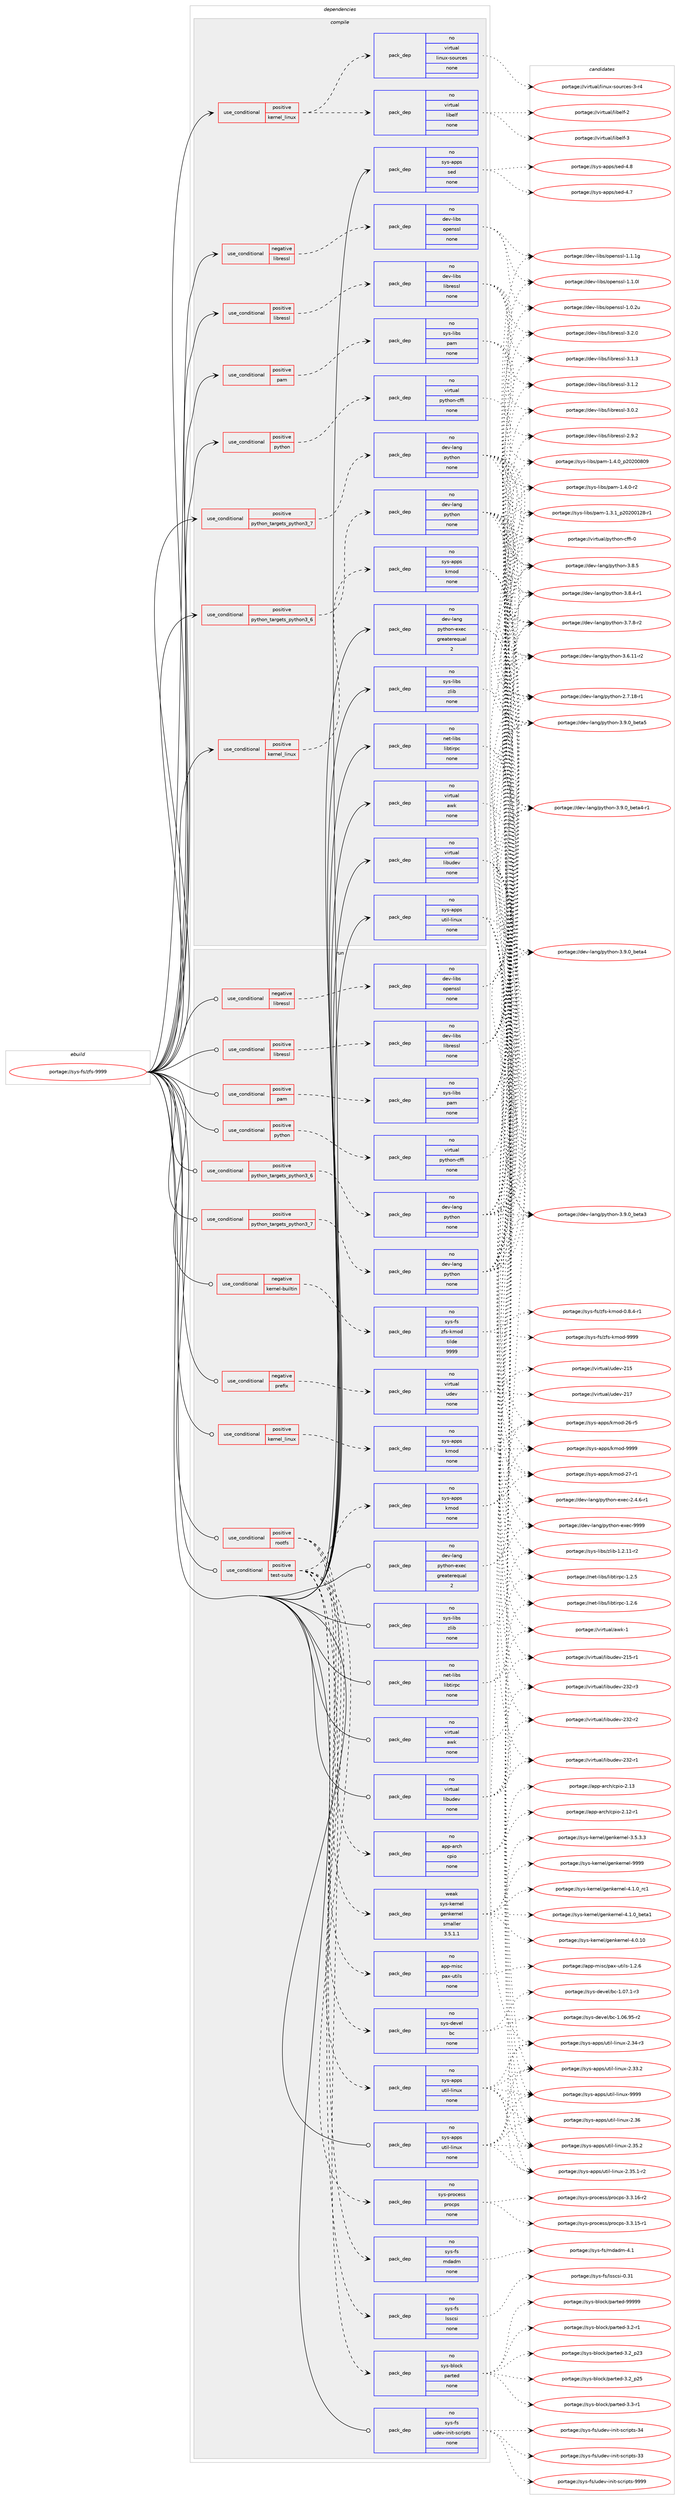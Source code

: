 digraph prolog {

# *************
# Graph options
# *************

newrank=true;
concentrate=true;
compound=true;
graph [rankdir=LR,fontname=Helvetica,fontsize=10,ranksep=1.5];#, ranksep=2.5, nodesep=0.2];
edge  [arrowhead=vee];
node  [fontname=Helvetica,fontsize=10];

# **********
# The ebuild
# **********

subgraph cluster_leftcol {
color=gray;
rank=same;
label=<<i>ebuild</i>>;
id [label="portage://sys-fs/zfs-9999", color=red, width=4, href="../sys-fs/zfs-9999.svg"];
}

# ****************
# The dependencies
# ****************

subgraph cluster_midcol {
color=gray;
label=<<i>dependencies</i>>;
subgraph cluster_compile {
fillcolor="#eeeeee";
style=filled;
label=<<i>compile</i>>;
subgraph cond217 {
dependency2045 [label=<<TABLE BORDER="0" CELLBORDER="1" CELLSPACING="0" CELLPADDING="4"><TR><TD ROWSPAN="3" CELLPADDING="10">use_conditional</TD></TR><TR><TD>negative</TD></TR><TR><TD>libressl</TD></TR></TABLE>>, shape=none, color=red];
subgraph pack1769 {
dependency2046 [label=<<TABLE BORDER="0" CELLBORDER="1" CELLSPACING="0" CELLPADDING="4" WIDTH="220"><TR><TD ROWSPAN="6" CELLPADDING="30">pack_dep</TD></TR><TR><TD WIDTH="110">no</TD></TR><TR><TD>dev-libs</TD></TR><TR><TD>openssl</TD></TR><TR><TD>none</TD></TR><TR><TD></TD></TR></TABLE>>, shape=none, color=blue];
}
dependency2045:e -> dependency2046:w [weight=20,style="dashed",arrowhead="vee"];
}
id:e -> dependency2045:w [weight=20,style="solid",arrowhead="vee"];
subgraph cond218 {
dependency2047 [label=<<TABLE BORDER="0" CELLBORDER="1" CELLSPACING="0" CELLPADDING="4"><TR><TD ROWSPAN="3" CELLPADDING="10">use_conditional</TD></TR><TR><TD>positive</TD></TR><TR><TD>kernel_linux</TD></TR></TABLE>>, shape=none, color=red];
subgraph pack1770 {
dependency2048 [label=<<TABLE BORDER="0" CELLBORDER="1" CELLSPACING="0" CELLPADDING="4" WIDTH="220"><TR><TD ROWSPAN="6" CELLPADDING="30">pack_dep</TD></TR><TR><TD WIDTH="110">no</TD></TR><TR><TD>sys-apps</TD></TR><TR><TD>kmod</TD></TR><TR><TD>none</TD></TR><TR><TD></TD></TR></TABLE>>, shape=none, color=blue];
}
dependency2047:e -> dependency2048:w [weight=20,style="dashed",arrowhead="vee"];
}
id:e -> dependency2047:w [weight=20,style="solid",arrowhead="vee"];
subgraph cond219 {
dependency2049 [label=<<TABLE BORDER="0" CELLBORDER="1" CELLSPACING="0" CELLPADDING="4"><TR><TD ROWSPAN="3" CELLPADDING="10">use_conditional</TD></TR><TR><TD>positive</TD></TR><TR><TD>kernel_linux</TD></TR></TABLE>>, shape=none, color=red];
subgraph pack1771 {
dependency2050 [label=<<TABLE BORDER="0" CELLBORDER="1" CELLSPACING="0" CELLPADDING="4" WIDTH="220"><TR><TD ROWSPAN="6" CELLPADDING="30">pack_dep</TD></TR><TR><TD WIDTH="110">no</TD></TR><TR><TD>virtual</TD></TR><TR><TD>linux-sources</TD></TR><TR><TD>none</TD></TR><TR><TD></TD></TR></TABLE>>, shape=none, color=blue];
}
dependency2049:e -> dependency2050:w [weight=20,style="dashed",arrowhead="vee"];
subgraph pack1772 {
dependency2051 [label=<<TABLE BORDER="0" CELLBORDER="1" CELLSPACING="0" CELLPADDING="4" WIDTH="220"><TR><TD ROWSPAN="6" CELLPADDING="30">pack_dep</TD></TR><TR><TD WIDTH="110">no</TD></TR><TR><TD>virtual</TD></TR><TR><TD>libelf</TD></TR><TR><TD>none</TD></TR><TR><TD></TD></TR></TABLE>>, shape=none, color=blue];
}
dependency2049:e -> dependency2051:w [weight=20,style="dashed",arrowhead="vee"];
}
id:e -> dependency2049:w [weight=20,style="solid",arrowhead="vee"];
subgraph cond220 {
dependency2052 [label=<<TABLE BORDER="0" CELLBORDER="1" CELLSPACING="0" CELLPADDING="4"><TR><TD ROWSPAN="3" CELLPADDING="10">use_conditional</TD></TR><TR><TD>positive</TD></TR><TR><TD>libressl</TD></TR></TABLE>>, shape=none, color=red];
subgraph pack1773 {
dependency2053 [label=<<TABLE BORDER="0" CELLBORDER="1" CELLSPACING="0" CELLPADDING="4" WIDTH="220"><TR><TD ROWSPAN="6" CELLPADDING="30">pack_dep</TD></TR><TR><TD WIDTH="110">no</TD></TR><TR><TD>dev-libs</TD></TR><TR><TD>libressl</TD></TR><TR><TD>none</TD></TR><TR><TD></TD></TR></TABLE>>, shape=none, color=blue];
}
dependency2052:e -> dependency2053:w [weight=20,style="dashed",arrowhead="vee"];
}
id:e -> dependency2052:w [weight=20,style="solid",arrowhead="vee"];
subgraph cond221 {
dependency2054 [label=<<TABLE BORDER="0" CELLBORDER="1" CELLSPACING="0" CELLPADDING="4"><TR><TD ROWSPAN="3" CELLPADDING="10">use_conditional</TD></TR><TR><TD>positive</TD></TR><TR><TD>pam</TD></TR></TABLE>>, shape=none, color=red];
subgraph pack1774 {
dependency2055 [label=<<TABLE BORDER="0" CELLBORDER="1" CELLSPACING="0" CELLPADDING="4" WIDTH="220"><TR><TD ROWSPAN="6" CELLPADDING="30">pack_dep</TD></TR><TR><TD WIDTH="110">no</TD></TR><TR><TD>sys-libs</TD></TR><TR><TD>pam</TD></TR><TR><TD>none</TD></TR><TR><TD></TD></TR></TABLE>>, shape=none, color=blue];
}
dependency2054:e -> dependency2055:w [weight=20,style="dashed",arrowhead="vee"];
}
id:e -> dependency2054:w [weight=20,style="solid",arrowhead="vee"];
subgraph cond222 {
dependency2056 [label=<<TABLE BORDER="0" CELLBORDER="1" CELLSPACING="0" CELLPADDING="4"><TR><TD ROWSPAN="3" CELLPADDING="10">use_conditional</TD></TR><TR><TD>positive</TD></TR><TR><TD>python</TD></TR></TABLE>>, shape=none, color=red];
subgraph pack1775 {
dependency2057 [label=<<TABLE BORDER="0" CELLBORDER="1" CELLSPACING="0" CELLPADDING="4" WIDTH="220"><TR><TD ROWSPAN="6" CELLPADDING="30">pack_dep</TD></TR><TR><TD WIDTH="110">no</TD></TR><TR><TD>virtual</TD></TR><TR><TD>python-cffi</TD></TR><TR><TD>none</TD></TR><TR><TD></TD></TR></TABLE>>, shape=none, color=blue];
}
dependency2056:e -> dependency2057:w [weight=20,style="dashed",arrowhead="vee"];
}
id:e -> dependency2056:w [weight=20,style="solid",arrowhead="vee"];
subgraph cond223 {
dependency2058 [label=<<TABLE BORDER="0" CELLBORDER="1" CELLSPACING="0" CELLPADDING="4"><TR><TD ROWSPAN="3" CELLPADDING="10">use_conditional</TD></TR><TR><TD>positive</TD></TR><TR><TD>python_targets_python3_6</TD></TR></TABLE>>, shape=none, color=red];
subgraph pack1776 {
dependency2059 [label=<<TABLE BORDER="0" CELLBORDER="1" CELLSPACING="0" CELLPADDING="4" WIDTH="220"><TR><TD ROWSPAN="6" CELLPADDING="30">pack_dep</TD></TR><TR><TD WIDTH="110">no</TD></TR><TR><TD>dev-lang</TD></TR><TR><TD>python</TD></TR><TR><TD>none</TD></TR><TR><TD></TD></TR></TABLE>>, shape=none, color=blue];
}
dependency2058:e -> dependency2059:w [weight=20,style="dashed",arrowhead="vee"];
}
id:e -> dependency2058:w [weight=20,style="solid",arrowhead="vee"];
subgraph cond224 {
dependency2060 [label=<<TABLE BORDER="0" CELLBORDER="1" CELLSPACING="0" CELLPADDING="4"><TR><TD ROWSPAN="3" CELLPADDING="10">use_conditional</TD></TR><TR><TD>positive</TD></TR><TR><TD>python_targets_python3_7</TD></TR></TABLE>>, shape=none, color=red];
subgraph pack1777 {
dependency2061 [label=<<TABLE BORDER="0" CELLBORDER="1" CELLSPACING="0" CELLPADDING="4" WIDTH="220"><TR><TD ROWSPAN="6" CELLPADDING="30">pack_dep</TD></TR><TR><TD WIDTH="110">no</TD></TR><TR><TD>dev-lang</TD></TR><TR><TD>python</TD></TR><TR><TD>none</TD></TR><TR><TD></TD></TR></TABLE>>, shape=none, color=blue];
}
dependency2060:e -> dependency2061:w [weight=20,style="dashed",arrowhead="vee"];
}
id:e -> dependency2060:w [weight=20,style="solid",arrowhead="vee"];
subgraph pack1778 {
dependency2062 [label=<<TABLE BORDER="0" CELLBORDER="1" CELLSPACING="0" CELLPADDING="4" WIDTH="220"><TR><TD ROWSPAN="6" CELLPADDING="30">pack_dep</TD></TR><TR><TD WIDTH="110">no</TD></TR><TR><TD>dev-lang</TD></TR><TR><TD>python-exec</TD></TR><TR><TD>greaterequal</TD></TR><TR><TD>2</TD></TR></TABLE>>, shape=none, color=blue];
}
id:e -> dependency2062:w [weight=20,style="solid",arrowhead="vee"];
subgraph pack1779 {
dependency2063 [label=<<TABLE BORDER="0" CELLBORDER="1" CELLSPACING="0" CELLPADDING="4" WIDTH="220"><TR><TD ROWSPAN="6" CELLPADDING="30">pack_dep</TD></TR><TR><TD WIDTH="110">no</TD></TR><TR><TD>net-libs</TD></TR><TR><TD>libtirpc</TD></TR><TR><TD>none</TD></TR><TR><TD></TD></TR></TABLE>>, shape=none, color=blue];
}
id:e -> dependency2063:w [weight=20,style="solid",arrowhead="vee"];
subgraph pack1780 {
dependency2064 [label=<<TABLE BORDER="0" CELLBORDER="1" CELLSPACING="0" CELLPADDING="4" WIDTH="220"><TR><TD ROWSPAN="6" CELLPADDING="30">pack_dep</TD></TR><TR><TD WIDTH="110">no</TD></TR><TR><TD>sys-apps</TD></TR><TR><TD>sed</TD></TR><TR><TD>none</TD></TR><TR><TD></TD></TR></TABLE>>, shape=none, color=blue];
}
id:e -> dependency2064:w [weight=20,style="solid",arrowhead="vee"];
subgraph pack1781 {
dependency2065 [label=<<TABLE BORDER="0" CELLBORDER="1" CELLSPACING="0" CELLPADDING="4" WIDTH="220"><TR><TD ROWSPAN="6" CELLPADDING="30">pack_dep</TD></TR><TR><TD WIDTH="110">no</TD></TR><TR><TD>sys-apps</TD></TR><TR><TD>util-linux</TD></TR><TR><TD>none</TD></TR><TR><TD></TD></TR></TABLE>>, shape=none, color=blue];
}
id:e -> dependency2065:w [weight=20,style="solid",arrowhead="vee"];
subgraph pack1782 {
dependency2066 [label=<<TABLE BORDER="0" CELLBORDER="1" CELLSPACING="0" CELLPADDING="4" WIDTH="220"><TR><TD ROWSPAN="6" CELLPADDING="30">pack_dep</TD></TR><TR><TD WIDTH="110">no</TD></TR><TR><TD>sys-libs</TD></TR><TR><TD>zlib</TD></TR><TR><TD>none</TD></TR><TR><TD></TD></TR></TABLE>>, shape=none, color=blue];
}
id:e -> dependency2066:w [weight=20,style="solid",arrowhead="vee"];
subgraph pack1783 {
dependency2067 [label=<<TABLE BORDER="0" CELLBORDER="1" CELLSPACING="0" CELLPADDING="4" WIDTH="220"><TR><TD ROWSPAN="6" CELLPADDING="30">pack_dep</TD></TR><TR><TD WIDTH="110">no</TD></TR><TR><TD>virtual</TD></TR><TR><TD>awk</TD></TR><TR><TD>none</TD></TR><TR><TD></TD></TR></TABLE>>, shape=none, color=blue];
}
id:e -> dependency2067:w [weight=20,style="solid",arrowhead="vee"];
subgraph pack1784 {
dependency2068 [label=<<TABLE BORDER="0" CELLBORDER="1" CELLSPACING="0" CELLPADDING="4" WIDTH="220"><TR><TD ROWSPAN="6" CELLPADDING="30">pack_dep</TD></TR><TR><TD WIDTH="110">no</TD></TR><TR><TD>virtual</TD></TR><TR><TD>libudev</TD></TR><TR><TD>none</TD></TR><TR><TD></TD></TR></TABLE>>, shape=none, color=blue];
}
id:e -> dependency2068:w [weight=20,style="solid",arrowhead="vee"];
}
subgraph cluster_compileandrun {
fillcolor="#eeeeee";
style=filled;
label=<<i>compile and run</i>>;
}
subgraph cluster_run {
fillcolor="#eeeeee";
style=filled;
label=<<i>run</i>>;
subgraph cond225 {
dependency2069 [label=<<TABLE BORDER="0" CELLBORDER="1" CELLSPACING="0" CELLPADDING="4"><TR><TD ROWSPAN="3" CELLPADDING="10">use_conditional</TD></TR><TR><TD>negative</TD></TR><TR><TD>kernel-builtin</TD></TR></TABLE>>, shape=none, color=red];
subgraph pack1785 {
dependency2070 [label=<<TABLE BORDER="0" CELLBORDER="1" CELLSPACING="0" CELLPADDING="4" WIDTH="220"><TR><TD ROWSPAN="6" CELLPADDING="30">pack_dep</TD></TR><TR><TD WIDTH="110">no</TD></TR><TR><TD>sys-fs</TD></TR><TR><TD>zfs-kmod</TD></TR><TR><TD>tilde</TD></TR><TR><TD>9999</TD></TR></TABLE>>, shape=none, color=blue];
}
dependency2069:e -> dependency2070:w [weight=20,style="dashed",arrowhead="vee"];
}
id:e -> dependency2069:w [weight=20,style="solid",arrowhead="odot"];
subgraph cond226 {
dependency2071 [label=<<TABLE BORDER="0" CELLBORDER="1" CELLSPACING="0" CELLPADDING="4"><TR><TD ROWSPAN="3" CELLPADDING="10">use_conditional</TD></TR><TR><TD>negative</TD></TR><TR><TD>libressl</TD></TR></TABLE>>, shape=none, color=red];
subgraph pack1786 {
dependency2072 [label=<<TABLE BORDER="0" CELLBORDER="1" CELLSPACING="0" CELLPADDING="4" WIDTH="220"><TR><TD ROWSPAN="6" CELLPADDING="30">pack_dep</TD></TR><TR><TD WIDTH="110">no</TD></TR><TR><TD>dev-libs</TD></TR><TR><TD>openssl</TD></TR><TR><TD>none</TD></TR><TR><TD></TD></TR></TABLE>>, shape=none, color=blue];
}
dependency2071:e -> dependency2072:w [weight=20,style="dashed",arrowhead="vee"];
}
id:e -> dependency2071:w [weight=20,style="solid",arrowhead="odot"];
subgraph cond227 {
dependency2073 [label=<<TABLE BORDER="0" CELLBORDER="1" CELLSPACING="0" CELLPADDING="4"><TR><TD ROWSPAN="3" CELLPADDING="10">use_conditional</TD></TR><TR><TD>negative</TD></TR><TR><TD>prefix</TD></TR></TABLE>>, shape=none, color=red];
subgraph pack1787 {
dependency2074 [label=<<TABLE BORDER="0" CELLBORDER="1" CELLSPACING="0" CELLPADDING="4" WIDTH="220"><TR><TD ROWSPAN="6" CELLPADDING="30">pack_dep</TD></TR><TR><TD WIDTH="110">no</TD></TR><TR><TD>virtual</TD></TR><TR><TD>udev</TD></TR><TR><TD>none</TD></TR><TR><TD></TD></TR></TABLE>>, shape=none, color=blue];
}
dependency2073:e -> dependency2074:w [weight=20,style="dashed",arrowhead="vee"];
}
id:e -> dependency2073:w [weight=20,style="solid",arrowhead="odot"];
subgraph cond228 {
dependency2075 [label=<<TABLE BORDER="0" CELLBORDER="1" CELLSPACING="0" CELLPADDING="4"><TR><TD ROWSPAN="3" CELLPADDING="10">use_conditional</TD></TR><TR><TD>positive</TD></TR><TR><TD>kernel_linux</TD></TR></TABLE>>, shape=none, color=red];
subgraph pack1788 {
dependency2076 [label=<<TABLE BORDER="0" CELLBORDER="1" CELLSPACING="0" CELLPADDING="4" WIDTH="220"><TR><TD ROWSPAN="6" CELLPADDING="30">pack_dep</TD></TR><TR><TD WIDTH="110">no</TD></TR><TR><TD>sys-apps</TD></TR><TR><TD>kmod</TD></TR><TR><TD>none</TD></TR><TR><TD></TD></TR></TABLE>>, shape=none, color=blue];
}
dependency2075:e -> dependency2076:w [weight=20,style="dashed",arrowhead="vee"];
}
id:e -> dependency2075:w [weight=20,style="solid",arrowhead="odot"];
subgraph cond229 {
dependency2077 [label=<<TABLE BORDER="0" CELLBORDER="1" CELLSPACING="0" CELLPADDING="4"><TR><TD ROWSPAN="3" CELLPADDING="10">use_conditional</TD></TR><TR><TD>positive</TD></TR><TR><TD>libressl</TD></TR></TABLE>>, shape=none, color=red];
subgraph pack1789 {
dependency2078 [label=<<TABLE BORDER="0" CELLBORDER="1" CELLSPACING="0" CELLPADDING="4" WIDTH="220"><TR><TD ROWSPAN="6" CELLPADDING="30">pack_dep</TD></TR><TR><TD WIDTH="110">no</TD></TR><TR><TD>dev-libs</TD></TR><TR><TD>libressl</TD></TR><TR><TD>none</TD></TR><TR><TD></TD></TR></TABLE>>, shape=none, color=blue];
}
dependency2077:e -> dependency2078:w [weight=20,style="dashed",arrowhead="vee"];
}
id:e -> dependency2077:w [weight=20,style="solid",arrowhead="odot"];
subgraph cond230 {
dependency2079 [label=<<TABLE BORDER="0" CELLBORDER="1" CELLSPACING="0" CELLPADDING="4"><TR><TD ROWSPAN="3" CELLPADDING="10">use_conditional</TD></TR><TR><TD>positive</TD></TR><TR><TD>pam</TD></TR></TABLE>>, shape=none, color=red];
subgraph pack1790 {
dependency2080 [label=<<TABLE BORDER="0" CELLBORDER="1" CELLSPACING="0" CELLPADDING="4" WIDTH="220"><TR><TD ROWSPAN="6" CELLPADDING="30">pack_dep</TD></TR><TR><TD WIDTH="110">no</TD></TR><TR><TD>sys-libs</TD></TR><TR><TD>pam</TD></TR><TR><TD>none</TD></TR><TR><TD></TD></TR></TABLE>>, shape=none, color=blue];
}
dependency2079:e -> dependency2080:w [weight=20,style="dashed",arrowhead="vee"];
}
id:e -> dependency2079:w [weight=20,style="solid",arrowhead="odot"];
subgraph cond231 {
dependency2081 [label=<<TABLE BORDER="0" CELLBORDER="1" CELLSPACING="0" CELLPADDING="4"><TR><TD ROWSPAN="3" CELLPADDING="10">use_conditional</TD></TR><TR><TD>positive</TD></TR><TR><TD>python</TD></TR></TABLE>>, shape=none, color=red];
subgraph pack1791 {
dependency2082 [label=<<TABLE BORDER="0" CELLBORDER="1" CELLSPACING="0" CELLPADDING="4" WIDTH="220"><TR><TD ROWSPAN="6" CELLPADDING="30">pack_dep</TD></TR><TR><TD WIDTH="110">no</TD></TR><TR><TD>virtual</TD></TR><TR><TD>python-cffi</TD></TR><TR><TD>none</TD></TR><TR><TD></TD></TR></TABLE>>, shape=none, color=blue];
}
dependency2081:e -> dependency2082:w [weight=20,style="dashed",arrowhead="vee"];
}
id:e -> dependency2081:w [weight=20,style="solid",arrowhead="odot"];
subgraph cond232 {
dependency2083 [label=<<TABLE BORDER="0" CELLBORDER="1" CELLSPACING="0" CELLPADDING="4"><TR><TD ROWSPAN="3" CELLPADDING="10">use_conditional</TD></TR><TR><TD>positive</TD></TR><TR><TD>python_targets_python3_6</TD></TR></TABLE>>, shape=none, color=red];
subgraph pack1792 {
dependency2084 [label=<<TABLE BORDER="0" CELLBORDER="1" CELLSPACING="0" CELLPADDING="4" WIDTH="220"><TR><TD ROWSPAN="6" CELLPADDING="30">pack_dep</TD></TR><TR><TD WIDTH="110">no</TD></TR><TR><TD>dev-lang</TD></TR><TR><TD>python</TD></TR><TR><TD>none</TD></TR><TR><TD></TD></TR></TABLE>>, shape=none, color=blue];
}
dependency2083:e -> dependency2084:w [weight=20,style="dashed",arrowhead="vee"];
}
id:e -> dependency2083:w [weight=20,style="solid",arrowhead="odot"];
subgraph cond233 {
dependency2085 [label=<<TABLE BORDER="0" CELLBORDER="1" CELLSPACING="0" CELLPADDING="4"><TR><TD ROWSPAN="3" CELLPADDING="10">use_conditional</TD></TR><TR><TD>positive</TD></TR><TR><TD>python_targets_python3_7</TD></TR></TABLE>>, shape=none, color=red];
subgraph pack1793 {
dependency2086 [label=<<TABLE BORDER="0" CELLBORDER="1" CELLSPACING="0" CELLPADDING="4" WIDTH="220"><TR><TD ROWSPAN="6" CELLPADDING="30">pack_dep</TD></TR><TR><TD WIDTH="110">no</TD></TR><TR><TD>dev-lang</TD></TR><TR><TD>python</TD></TR><TR><TD>none</TD></TR><TR><TD></TD></TR></TABLE>>, shape=none, color=blue];
}
dependency2085:e -> dependency2086:w [weight=20,style="dashed",arrowhead="vee"];
}
id:e -> dependency2085:w [weight=20,style="solid",arrowhead="odot"];
subgraph cond234 {
dependency2087 [label=<<TABLE BORDER="0" CELLBORDER="1" CELLSPACING="0" CELLPADDING="4"><TR><TD ROWSPAN="3" CELLPADDING="10">use_conditional</TD></TR><TR><TD>positive</TD></TR><TR><TD>rootfs</TD></TR></TABLE>>, shape=none, color=red];
subgraph pack1794 {
dependency2088 [label=<<TABLE BORDER="0" CELLBORDER="1" CELLSPACING="0" CELLPADDING="4" WIDTH="220"><TR><TD ROWSPAN="6" CELLPADDING="30">pack_dep</TD></TR><TR><TD WIDTH="110">no</TD></TR><TR><TD>app-arch</TD></TR><TR><TD>cpio</TD></TR><TR><TD>none</TD></TR><TR><TD></TD></TR></TABLE>>, shape=none, color=blue];
}
dependency2087:e -> dependency2088:w [weight=20,style="dashed",arrowhead="vee"];
subgraph pack1795 {
dependency2089 [label=<<TABLE BORDER="0" CELLBORDER="1" CELLSPACING="0" CELLPADDING="4" WIDTH="220"><TR><TD ROWSPAN="6" CELLPADDING="30">pack_dep</TD></TR><TR><TD WIDTH="110">no</TD></TR><TR><TD>app-misc</TD></TR><TR><TD>pax-utils</TD></TR><TR><TD>none</TD></TR><TR><TD></TD></TR></TABLE>>, shape=none, color=blue];
}
dependency2087:e -> dependency2089:w [weight=20,style="dashed",arrowhead="vee"];
subgraph pack1796 {
dependency2090 [label=<<TABLE BORDER="0" CELLBORDER="1" CELLSPACING="0" CELLPADDING="4" WIDTH="220"><TR><TD ROWSPAN="6" CELLPADDING="30">pack_dep</TD></TR><TR><TD WIDTH="110">weak</TD></TR><TR><TD>sys-kernel</TD></TR><TR><TD>genkernel</TD></TR><TR><TD>smaller</TD></TR><TR><TD>3.5.1.1</TD></TR></TABLE>>, shape=none, color=blue];
}
dependency2087:e -> dependency2090:w [weight=20,style="dashed",arrowhead="vee"];
}
id:e -> dependency2087:w [weight=20,style="solid",arrowhead="odot"];
subgraph cond235 {
dependency2091 [label=<<TABLE BORDER="0" CELLBORDER="1" CELLSPACING="0" CELLPADDING="4"><TR><TD ROWSPAN="3" CELLPADDING="10">use_conditional</TD></TR><TR><TD>positive</TD></TR><TR><TD>test-suite</TD></TR></TABLE>>, shape=none, color=red];
subgraph pack1797 {
dependency2092 [label=<<TABLE BORDER="0" CELLBORDER="1" CELLSPACING="0" CELLPADDING="4" WIDTH="220"><TR><TD ROWSPAN="6" CELLPADDING="30">pack_dep</TD></TR><TR><TD WIDTH="110">no</TD></TR><TR><TD>sys-apps</TD></TR><TR><TD>kmod</TD></TR><TR><TD>none</TD></TR><TR><TD></TD></TR></TABLE>>, shape=none, color=blue];
}
dependency2091:e -> dependency2092:w [weight=20,style="dashed",arrowhead="vee"];
subgraph pack1798 {
dependency2093 [label=<<TABLE BORDER="0" CELLBORDER="1" CELLSPACING="0" CELLPADDING="4" WIDTH="220"><TR><TD ROWSPAN="6" CELLPADDING="30">pack_dep</TD></TR><TR><TD WIDTH="110">no</TD></TR><TR><TD>sys-apps</TD></TR><TR><TD>util-linux</TD></TR><TR><TD>none</TD></TR><TR><TD></TD></TR></TABLE>>, shape=none, color=blue];
}
dependency2091:e -> dependency2093:w [weight=20,style="dashed",arrowhead="vee"];
subgraph pack1799 {
dependency2094 [label=<<TABLE BORDER="0" CELLBORDER="1" CELLSPACING="0" CELLPADDING="4" WIDTH="220"><TR><TD ROWSPAN="6" CELLPADDING="30">pack_dep</TD></TR><TR><TD WIDTH="110">no</TD></TR><TR><TD>sys-devel</TD></TR><TR><TD>bc</TD></TR><TR><TD>none</TD></TR><TR><TD></TD></TR></TABLE>>, shape=none, color=blue];
}
dependency2091:e -> dependency2094:w [weight=20,style="dashed",arrowhead="vee"];
subgraph pack1800 {
dependency2095 [label=<<TABLE BORDER="0" CELLBORDER="1" CELLSPACING="0" CELLPADDING="4" WIDTH="220"><TR><TD ROWSPAN="6" CELLPADDING="30">pack_dep</TD></TR><TR><TD WIDTH="110">no</TD></TR><TR><TD>sys-block</TD></TR><TR><TD>parted</TD></TR><TR><TD>none</TD></TR><TR><TD></TD></TR></TABLE>>, shape=none, color=blue];
}
dependency2091:e -> dependency2095:w [weight=20,style="dashed",arrowhead="vee"];
subgraph pack1801 {
dependency2096 [label=<<TABLE BORDER="0" CELLBORDER="1" CELLSPACING="0" CELLPADDING="4" WIDTH="220"><TR><TD ROWSPAN="6" CELLPADDING="30">pack_dep</TD></TR><TR><TD WIDTH="110">no</TD></TR><TR><TD>sys-fs</TD></TR><TR><TD>lsscsi</TD></TR><TR><TD>none</TD></TR><TR><TD></TD></TR></TABLE>>, shape=none, color=blue];
}
dependency2091:e -> dependency2096:w [weight=20,style="dashed",arrowhead="vee"];
subgraph pack1802 {
dependency2097 [label=<<TABLE BORDER="0" CELLBORDER="1" CELLSPACING="0" CELLPADDING="4" WIDTH="220"><TR><TD ROWSPAN="6" CELLPADDING="30">pack_dep</TD></TR><TR><TD WIDTH="110">no</TD></TR><TR><TD>sys-fs</TD></TR><TR><TD>mdadm</TD></TR><TR><TD>none</TD></TR><TR><TD></TD></TR></TABLE>>, shape=none, color=blue];
}
dependency2091:e -> dependency2097:w [weight=20,style="dashed",arrowhead="vee"];
subgraph pack1803 {
dependency2098 [label=<<TABLE BORDER="0" CELLBORDER="1" CELLSPACING="0" CELLPADDING="4" WIDTH="220"><TR><TD ROWSPAN="6" CELLPADDING="30">pack_dep</TD></TR><TR><TD WIDTH="110">no</TD></TR><TR><TD>sys-process</TD></TR><TR><TD>procps</TD></TR><TR><TD>none</TD></TR><TR><TD></TD></TR></TABLE>>, shape=none, color=blue];
}
dependency2091:e -> dependency2098:w [weight=20,style="dashed",arrowhead="vee"];
}
id:e -> dependency2091:w [weight=20,style="solid",arrowhead="odot"];
subgraph pack1804 {
dependency2099 [label=<<TABLE BORDER="0" CELLBORDER="1" CELLSPACING="0" CELLPADDING="4" WIDTH="220"><TR><TD ROWSPAN="6" CELLPADDING="30">pack_dep</TD></TR><TR><TD WIDTH="110">no</TD></TR><TR><TD>dev-lang</TD></TR><TR><TD>python-exec</TD></TR><TR><TD>greaterequal</TD></TR><TR><TD>2</TD></TR></TABLE>>, shape=none, color=blue];
}
id:e -> dependency2099:w [weight=20,style="solid",arrowhead="odot"];
subgraph pack1805 {
dependency2100 [label=<<TABLE BORDER="0" CELLBORDER="1" CELLSPACING="0" CELLPADDING="4" WIDTH="220"><TR><TD ROWSPAN="6" CELLPADDING="30">pack_dep</TD></TR><TR><TD WIDTH="110">no</TD></TR><TR><TD>net-libs</TD></TR><TR><TD>libtirpc</TD></TR><TR><TD>none</TD></TR><TR><TD></TD></TR></TABLE>>, shape=none, color=blue];
}
id:e -> dependency2100:w [weight=20,style="solid",arrowhead="odot"];
subgraph pack1806 {
dependency2101 [label=<<TABLE BORDER="0" CELLBORDER="1" CELLSPACING="0" CELLPADDING="4" WIDTH="220"><TR><TD ROWSPAN="6" CELLPADDING="30">pack_dep</TD></TR><TR><TD WIDTH="110">no</TD></TR><TR><TD>sys-apps</TD></TR><TR><TD>util-linux</TD></TR><TR><TD>none</TD></TR><TR><TD></TD></TR></TABLE>>, shape=none, color=blue];
}
id:e -> dependency2101:w [weight=20,style="solid",arrowhead="odot"];
subgraph pack1807 {
dependency2102 [label=<<TABLE BORDER="0" CELLBORDER="1" CELLSPACING="0" CELLPADDING="4" WIDTH="220"><TR><TD ROWSPAN="6" CELLPADDING="30">pack_dep</TD></TR><TR><TD WIDTH="110">no</TD></TR><TR><TD>sys-fs</TD></TR><TR><TD>udev-init-scripts</TD></TR><TR><TD>none</TD></TR><TR><TD></TD></TR></TABLE>>, shape=none, color=blue];
}
id:e -> dependency2102:w [weight=20,style="solid",arrowhead="odot"];
subgraph pack1808 {
dependency2103 [label=<<TABLE BORDER="0" CELLBORDER="1" CELLSPACING="0" CELLPADDING="4" WIDTH="220"><TR><TD ROWSPAN="6" CELLPADDING="30">pack_dep</TD></TR><TR><TD WIDTH="110">no</TD></TR><TR><TD>sys-libs</TD></TR><TR><TD>zlib</TD></TR><TR><TD>none</TD></TR><TR><TD></TD></TR></TABLE>>, shape=none, color=blue];
}
id:e -> dependency2103:w [weight=20,style="solid",arrowhead="odot"];
subgraph pack1809 {
dependency2104 [label=<<TABLE BORDER="0" CELLBORDER="1" CELLSPACING="0" CELLPADDING="4" WIDTH="220"><TR><TD ROWSPAN="6" CELLPADDING="30">pack_dep</TD></TR><TR><TD WIDTH="110">no</TD></TR><TR><TD>virtual</TD></TR><TR><TD>awk</TD></TR><TR><TD>none</TD></TR><TR><TD></TD></TR></TABLE>>, shape=none, color=blue];
}
id:e -> dependency2104:w [weight=20,style="solid",arrowhead="odot"];
subgraph pack1810 {
dependency2105 [label=<<TABLE BORDER="0" CELLBORDER="1" CELLSPACING="0" CELLPADDING="4" WIDTH="220"><TR><TD ROWSPAN="6" CELLPADDING="30">pack_dep</TD></TR><TR><TD WIDTH="110">no</TD></TR><TR><TD>virtual</TD></TR><TR><TD>libudev</TD></TR><TR><TD>none</TD></TR><TR><TD></TD></TR></TABLE>>, shape=none, color=blue];
}
id:e -> dependency2105:w [weight=20,style="solid",arrowhead="odot"];
}
}

# **************
# The candidates
# **************

subgraph cluster_choices {
rank=same;
color=gray;
label=<<i>candidates</i>>;

subgraph choice1769 {
color=black;
nodesep=1;
choice100101118451081059811547111112101110115115108454946494649103 [label="portage://dev-libs/openssl-1.1.1g", color=red, width=4,href="../dev-libs/openssl-1.1.1g.svg"];
choice100101118451081059811547111112101110115115108454946494648108 [label="portage://dev-libs/openssl-1.1.0l", color=red, width=4,href="../dev-libs/openssl-1.1.0l.svg"];
choice100101118451081059811547111112101110115115108454946484650117 [label="portage://dev-libs/openssl-1.0.2u", color=red, width=4,href="../dev-libs/openssl-1.0.2u.svg"];
dependency2046:e -> choice100101118451081059811547111112101110115115108454946494649103:w [style=dotted,weight="100"];
dependency2046:e -> choice100101118451081059811547111112101110115115108454946494648108:w [style=dotted,weight="100"];
dependency2046:e -> choice100101118451081059811547111112101110115115108454946484650117:w [style=dotted,weight="100"];
}
subgraph choice1770 {
color=black;
nodesep=1;
choice1151211154597112112115471071091111004557575757 [label="portage://sys-apps/kmod-9999", color=red, width=4,href="../sys-apps/kmod-9999.svg"];
choice1151211154597112112115471071091111004550554511449 [label="portage://sys-apps/kmod-27-r1", color=red, width=4,href="../sys-apps/kmod-27-r1.svg"];
choice1151211154597112112115471071091111004550544511453 [label="portage://sys-apps/kmod-26-r5", color=red, width=4,href="../sys-apps/kmod-26-r5.svg"];
dependency2048:e -> choice1151211154597112112115471071091111004557575757:w [style=dotted,weight="100"];
dependency2048:e -> choice1151211154597112112115471071091111004550554511449:w [style=dotted,weight="100"];
dependency2048:e -> choice1151211154597112112115471071091111004550544511453:w [style=dotted,weight="100"];
}
subgraph choice1771 {
color=black;
nodesep=1;
choice1181051141161179710847108105110117120451151111171149910111545514511452 [label="portage://virtual/linux-sources-3-r4", color=red, width=4,href="../virtual/linux-sources-3-r4.svg"];
dependency2050:e -> choice1181051141161179710847108105110117120451151111171149910111545514511452:w [style=dotted,weight="100"];
}
subgraph choice1772 {
color=black;
nodesep=1;
choice1181051141161179710847108105981011081024551 [label="portage://virtual/libelf-3", color=red, width=4,href="../virtual/libelf-3.svg"];
choice1181051141161179710847108105981011081024550 [label="portage://virtual/libelf-2", color=red, width=4,href="../virtual/libelf-2.svg"];
dependency2051:e -> choice1181051141161179710847108105981011081024551:w [style=dotted,weight="100"];
dependency2051:e -> choice1181051141161179710847108105981011081024550:w [style=dotted,weight="100"];
}
subgraph choice1773 {
color=black;
nodesep=1;
choice10010111845108105981154710810598114101115115108455146504648 [label="portage://dev-libs/libressl-3.2.0", color=red, width=4,href="../dev-libs/libressl-3.2.0.svg"];
choice10010111845108105981154710810598114101115115108455146494651 [label="portage://dev-libs/libressl-3.1.3", color=red, width=4,href="../dev-libs/libressl-3.1.3.svg"];
choice10010111845108105981154710810598114101115115108455146494650 [label="portage://dev-libs/libressl-3.1.2", color=red, width=4,href="../dev-libs/libressl-3.1.2.svg"];
choice10010111845108105981154710810598114101115115108455146484650 [label="portage://dev-libs/libressl-3.0.2", color=red, width=4,href="../dev-libs/libressl-3.0.2.svg"];
choice10010111845108105981154710810598114101115115108455046574650 [label="portage://dev-libs/libressl-2.9.2", color=red, width=4,href="../dev-libs/libressl-2.9.2.svg"];
dependency2053:e -> choice10010111845108105981154710810598114101115115108455146504648:w [style=dotted,weight="100"];
dependency2053:e -> choice10010111845108105981154710810598114101115115108455146494651:w [style=dotted,weight="100"];
dependency2053:e -> choice10010111845108105981154710810598114101115115108455146494650:w [style=dotted,weight="100"];
dependency2053:e -> choice10010111845108105981154710810598114101115115108455146484650:w [style=dotted,weight="100"];
dependency2053:e -> choice10010111845108105981154710810598114101115115108455046574650:w [style=dotted,weight="100"];
}
subgraph choice1774 {
color=black;
nodesep=1;
choice11512111545108105981154711297109454946524648951125048504848564857 [label="portage://sys-libs/pam-1.4.0_p20200809", color=red, width=4,href="../sys-libs/pam-1.4.0_p20200809.svg"];
choice115121115451081059811547112971094549465246484511450 [label="portage://sys-libs/pam-1.4.0-r2", color=red, width=4,href="../sys-libs/pam-1.4.0-r2.svg"];
choice115121115451081059811547112971094549465146499511250485048484950564511449 [label="portage://sys-libs/pam-1.3.1_p20200128-r1", color=red, width=4,href="../sys-libs/pam-1.3.1_p20200128-r1.svg"];
dependency2055:e -> choice11512111545108105981154711297109454946524648951125048504848564857:w [style=dotted,weight="100"];
dependency2055:e -> choice115121115451081059811547112971094549465246484511450:w [style=dotted,weight="100"];
dependency2055:e -> choice115121115451081059811547112971094549465146499511250485048484950564511449:w [style=dotted,weight="100"];
}
subgraph choice1775 {
color=black;
nodesep=1;
choice118105114116117971084711212111610411111045991021021054548 [label="portage://virtual/python-cffi-0", color=red, width=4,href="../virtual/python-cffi-0.svg"];
dependency2057:e -> choice118105114116117971084711212111610411111045991021021054548:w [style=dotted,weight="100"];
}
subgraph choice1776 {
color=black;
nodesep=1;
choice10010111845108971101034711212111610411111045514657464895981011169753 [label="portage://dev-lang/python-3.9.0_beta5", color=red, width=4,href="../dev-lang/python-3.9.0_beta5.svg"];
choice100101118451089711010347112121116104111110455146574648959810111697524511449 [label="portage://dev-lang/python-3.9.0_beta4-r1", color=red, width=4,href="../dev-lang/python-3.9.0_beta4-r1.svg"];
choice10010111845108971101034711212111610411111045514657464895981011169752 [label="portage://dev-lang/python-3.9.0_beta4", color=red, width=4,href="../dev-lang/python-3.9.0_beta4.svg"];
choice10010111845108971101034711212111610411111045514657464895981011169751 [label="portage://dev-lang/python-3.9.0_beta3", color=red, width=4,href="../dev-lang/python-3.9.0_beta3.svg"];
choice100101118451089711010347112121116104111110455146564653 [label="portage://dev-lang/python-3.8.5", color=red, width=4,href="../dev-lang/python-3.8.5.svg"];
choice1001011184510897110103471121211161041111104551465646524511449 [label="portage://dev-lang/python-3.8.4-r1", color=red, width=4,href="../dev-lang/python-3.8.4-r1.svg"];
choice1001011184510897110103471121211161041111104551465546564511450 [label="portage://dev-lang/python-3.7.8-r2", color=red, width=4,href="../dev-lang/python-3.7.8-r2.svg"];
choice100101118451089711010347112121116104111110455146544649494511450 [label="portage://dev-lang/python-3.6.11-r2", color=red, width=4,href="../dev-lang/python-3.6.11-r2.svg"];
choice100101118451089711010347112121116104111110455046554649564511449 [label="portage://dev-lang/python-2.7.18-r1", color=red, width=4,href="../dev-lang/python-2.7.18-r1.svg"];
dependency2059:e -> choice10010111845108971101034711212111610411111045514657464895981011169753:w [style=dotted,weight="100"];
dependency2059:e -> choice100101118451089711010347112121116104111110455146574648959810111697524511449:w [style=dotted,weight="100"];
dependency2059:e -> choice10010111845108971101034711212111610411111045514657464895981011169752:w [style=dotted,weight="100"];
dependency2059:e -> choice10010111845108971101034711212111610411111045514657464895981011169751:w [style=dotted,weight="100"];
dependency2059:e -> choice100101118451089711010347112121116104111110455146564653:w [style=dotted,weight="100"];
dependency2059:e -> choice1001011184510897110103471121211161041111104551465646524511449:w [style=dotted,weight="100"];
dependency2059:e -> choice1001011184510897110103471121211161041111104551465546564511450:w [style=dotted,weight="100"];
dependency2059:e -> choice100101118451089711010347112121116104111110455146544649494511450:w [style=dotted,weight="100"];
dependency2059:e -> choice100101118451089711010347112121116104111110455046554649564511449:w [style=dotted,weight="100"];
}
subgraph choice1777 {
color=black;
nodesep=1;
choice10010111845108971101034711212111610411111045514657464895981011169753 [label="portage://dev-lang/python-3.9.0_beta5", color=red, width=4,href="../dev-lang/python-3.9.0_beta5.svg"];
choice100101118451089711010347112121116104111110455146574648959810111697524511449 [label="portage://dev-lang/python-3.9.0_beta4-r1", color=red, width=4,href="../dev-lang/python-3.9.0_beta4-r1.svg"];
choice10010111845108971101034711212111610411111045514657464895981011169752 [label="portage://dev-lang/python-3.9.0_beta4", color=red, width=4,href="../dev-lang/python-3.9.0_beta4.svg"];
choice10010111845108971101034711212111610411111045514657464895981011169751 [label="portage://dev-lang/python-3.9.0_beta3", color=red, width=4,href="../dev-lang/python-3.9.0_beta3.svg"];
choice100101118451089711010347112121116104111110455146564653 [label="portage://dev-lang/python-3.8.5", color=red, width=4,href="../dev-lang/python-3.8.5.svg"];
choice1001011184510897110103471121211161041111104551465646524511449 [label="portage://dev-lang/python-3.8.4-r1", color=red, width=4,href="../dev-lang/python-3.8.4-r1.svg"];
choice1001011184510897110103471121211161041111104551465546564511450 [label="portage://dev-lang/python-3.7.8-r2", color=red, width=4,href="../dev-lang/python-3.7.8-r2.svg"];
choice100101118451089711010347112121116104111110455146544649494511450 [label="portage://dev-lang/python-3.6.11-r2", color=red, width=4,href="../dev-lang/python-3.6.11-r2.svg"];
choice100101118451089711010347112121116104111110455046554649564511449 [label="portage://dev-lang/python-2.7.18-r1", color=red, width=4,href="../dev-lang/python-2.7.18-r1.svg"];
dependency2061:e -> choice10010111845108971101034711212111610411111045514657464895981011169753:w [style=dotted,weight="100"];
dependency2061:e -> choice100101118451089711010347112121116104111110455146574648959810111697524511449:w [style=dotted,weight="100"];
dependency2061:e -> choice10010111845108971101034711212111610411111045514657464895981011169752:w [style=dotted,weight="100"];
dependency2061:e -> choice10010111845108971101034711212111610411111045514657464895981011169751:w [style=dotted,weight="100"];
dependency2061:e -> choice100101118451089711010347112121116104111110455146564653:w [style=dotted,weight="100"];
dependency2061:e -> choice1001011184510897110103471121211161041111104551465646524511449:w [style=dotted,weight="100"];
dependency2061:e -> choice1001011184510897110103471121211161041111104551465546564511450:w [style=dotted,weight="100"];
dependency2061:e -> choice100101118451089711010347112121116104111110455146544649494511450:w [style=dotted,weight="100"];
dependency2061:e -> choice100101118451089711010347112121116104111110455046554649564511449:w [style=dotted,weight="100"];
}
subgraph choice1778 {
color=black;
nodesep=1;
choice10010111845108971101034711212111610411111045101120101994557575757 [label="portage://dev-lang/python-exec-9999", color=red, width=4,href="../dev-lang/python-exec-9999.svg"];
choice10010111845108971101034711212111610411111045101120101994550465246544511449 [label="portage://dev-lang/python-exec-2.4.6-r1", color=red, width=4,href="../dev-lang/python-exec-2.4.6-r1.svg"];
dependency2062:e -> choice10010111845108971101034711212111610411111045101120101994557575757:w [style=dotted,weight="100"];
dependency2062:e -> choice10010111845108971101034711212111610411111045101120101994550465246544511449:w [style=dotted,weight="100"];
}
subgraph choice1779 {
color=black;
nodesep=1;
choice1101011164510810598115471081059811610511411299454946504654 [label="portage://net-libs/libtirpc-1.2.6", color=red, width=4,href="../net-libs/libtirpc-1.2.6.svg"];
choice1101011164510810598115471081059811610511411299454946504653 [label="portage://net-libs/libtirpc-1.2.5", color=red, width=4,href="../net-libs/libtirpc-1.2.5.svg"];
dependency2063:e -> choice1101011164510810598115471081059811610511411299454946504654:w [style=dotted,weight="100"];
dependency2063:e -> choice1101011164510810598115471081059811610511411299454946504653:w [style=dotted,weight="100"];
}
subgraph choice1780 {
color=black;
nodesep=1;
choice11512111545971121121154711510110045524656 [label="portage://sys-apps/sed-4.8", color=red, width=4,href="../sys-apps/sed-4.8.svg"];
choice11512111545971121121154711510110045524655 [label="portage://sys-apps/sed-4.7", color=red, width=4,href="../sys-apps/sed-4.7.svg"];
dependency2064:e -> choice11512111545971121121154711510110045524656:w [style=dotted,weight="100"];
dependency2064:e -> choice11512111545971121121154711510110045524655:w [style=dotted,weight="100"];
}
subgraph choice1781 {
color=black;
nodesep=1;
choice115121115459711211211547117116105108451081051101171204557575757 [label="portage://sys-apps/util-linux-9999", color=red, width=4,href="../sys-apps/util-linux-9999.svg"];
choice115121115459711211211547117116105108451081051101171204550465154 [label="portage://sys-apps/util-linux-2.36", color=red, width=4,href="../sys-apps/util-linux-2.36.svg"];
choice1151211154597112112115471171161051084510810511011712045504651534650 [label="portage://sys-apps/util-linux-2.35.2", color=red, width=4,href="../sys-apps/util-linux-2.35.2.svg"];
choice11512111545971121121154711711610510845108105110117120455046515346494511450 [label="portage://sys-apps/util-linux-2.35.1-r2", color=red, width=4,href="../sys-apps/util-linux-2.35.1-r2.svg"];
choice1151211154597112112115471171161051084510810511011712045504651524511451 [label="portage://sys-apps/util-linux-2.34-r3", color=red, width=4,href="../sys-apps/util-linux-2.34-r3.svg"];
choice1151211154597112112115471171161051084510810511011712045504651514650 [label="portage://sys-apps/util-linux-2.33.2", color=red, width=4,href="../sys-apps/util-linux-2.33.2.svg"];
dependency2065:e -> choice115121115459711211211547117116105108451081051101171204557575757:w [style=dotted,weight="100"];
dependency2065:e -> choice115121115459711211211547117116105108451081051101171204550465154:w [style=dotted,weight="100"];
dependency2065:e -> choice1151211154597112112115471171161051084510810511011712045504651534650:w [style=dotted,weight="100"];
dependency2065:e -> choice11512111545971121121154711711610510845108105110117120455046515346494511450:w [style=dotted,weight="100"];
dependency2065:e -> choice1151211154597112112115471171161051084510810511011712045504651524511451:w [style=dotted,weight="100"];
dependency2065:e -> choice1151211154597112112115471171161051084510810511011712045504651514650:w [style=dotted,weight="100"];
}
subgraph choice1782 {
color=black;
nodesep=1;
choice11512111545108105981154712210810598454946504649494511450 [label="portage://sys-libs/zlib-1.2.11-r2", color=red, width=4,href="../sys-libs/zlib-1.2.11-r2.svg"];
dependency2066:e -> choice11512111545108105981154712210810598454946504649494511450:w [style=dotted,weight="100"];
}
subgraph choice1783 {
color=black;
nodesep=1;
choice1181051141161179710847971191074549 [label="portage://virtual/awk-1", color=red, width=4,href="../virtual/awk-1.svg"];
dependency2067:e -> choice1181051141161179710847971191074549:w [style=dotted,weight="100"];
}
subgraph choice1784 {
color=black;
nodesep=1;
choice118105114116117971084710810598117100101118455051504511451 [label="portage://virtual/libudev-232-r3", color=red, width=4,href="../virtual/libudev-232-r3.svg"];
choice118105114116117971084710810598117100101118455051504511450 [label="portage://virtual/libudev-232-r2", color=red, width=4,href="../virtual/libudev-232-r2.svg"];
choice118105114116117971084710810598117100101118455051504511449 [label="portage://virtual/libudev-232-r1", color=red, width=4,href="../virtual/libudev-232-r1.svg"];
choice118105114116117971084710810598117100101118455049534511449 [label="portage://virtual/libudev-215-r1", color=red, width=4,href="../virtual/libudev-215-r1.svg"];
dependency2068:e -> choice118105114116117971084710810598117100101118455051504511451:w [style=dotted,weight="100"];
dependency2068:e -> choice118105114116117971084710810598117100101118455051504511450:w [style=dotted,weight="100"];
dependency2068:e -> choice118105114116117971084710810598117100101118455051504511449:w [style=dotted,weight="100"];
dependency2068:e -> choice118105114116117971084710810598117100101118455049534511449:w [style=dotted,weight="100"];
}
subgraph choice1785 {
color=black;
nodesep=1;
choice1151211154510211547122102115451071091111004557575757 [label="portage://sys-fs/zfs-kmod-9999", color=red, width=4,href="../sys-fs/zfs-kmod-9999.svg"];
choice1151211154510211547122102115451071091111004548465646524511449 [label="portage://sys-fs/zfs-kmod-0.8.4-r1", color=red, width=4,href="../sys-fs/zfs-kmod-0.8.4-r1.svg"];
dependency2070:e -> choice1151211154510211547122102115451071091111004557575757:w [style=dotted,weight="100"];
dependency2070:e -> choice1151211154510211547122102115451071091111004548465646524511449:w [style=dotted,weight="100"];
}
subgraph choice1786 {
color=black;
nodesep=1;
choice100101118451081059811547111112101110115115108454946494649103 [label="portage://dev-libs/openssl-1.1.1g", color=red, width=4,href="../dev-libs/openssl-1.1.1g.svg"];
choice100101118451081059811547111112101110115115108454946494648108 [label="portage://dev-libs/openssl-1.1.0l", color=red, width=4,href="../dev-libs/openssl-1.1.0l.svg"];
choice100101118451081059811547111112101110115115108454946484650117 [label="portage://dev-libs/openssl-1.0.2u", color=red, width=4,href="../dev-libs/openssl-1.0.2u.svg"];
dependency2072:e -> choice100101118451081059811547111112101110115115108454946494649103:w [style=dotted,weight="100"];
dependency2072:e -> choice100101118451081059811547111112101110115115108454946494648108:w [style=dotted,weight="100"];
dependency2072:e -> choice100101118451081059811547111112101110115115108454946484650117:w [style=dotted,weight="100"];
}
subgraph choice1787 {
color=black;
nodesep=1;
choice118105114116117971084711710010111845504955 [label="portage://virtual/udev-217", color=red, width=4,href="../virtual/udev-217.svg"];
choice118105114116117971084711710010111845504953 [label="portage://virtual/udev-215", color=red, width=4,href="../virtual/udev-215.svg"];
dependency2074:e -> choice118105114116117971084711710010111845504955:w [style=dotted,weight="100"];
dependency2074:e -> choice118105114116117971084711710010111845504953:w [style=dotted,weight="100"];
}
subgraph choice1788 {
color=black;
nodesep=1;
choice1151211154597112112115471071091111004557575757 [label="portage://sys-apps/kmod-9999", color=red, width=4,href="../sys-apps/kmod-9999.svg"];
choice1151211154597112112115471071091111004550554511449 [label="portage://sys-apps/kmod-27-r1", color=red, width=4,href="../sys-apps/kmod-27-r1.svg"];
choice1151211154597112112115471071091111004550544511453 [label="portage://sys-apps/kmod-26-r5", color=red, width=4,href="../sys-apps/kmod-26-r5.svg"];
dependency2076:e -> choice1151211154597112112115471071091111004557575757:w [style=dotted,weight="100"];
dependency2076:e -> choice1151211154597112112115471071091111004550554511449:w [style=dotted,weight="100"];
dependency2076:e -> choice1151211154597112112115471071091111004550544511453:w [style=dotted,weight="100"];
}
subgraph choice1789 {
color=black;
nodesep=1;
choice10010111845108105981154710810598114101115115108455146504648 [label="portage://dev-libs/libressl-3.2.0", color=red, width=4,href="../dev-libs/libressl-3.2.0.svg"];
choice10010111845108105981154710810598114101115115108455146494651 [label="portage://dev-libs/libressl-3.1.3", color=red, width=4,href="../dev-libs/libressl-3.1.3.svg"];
choice10010111845108105981154710810598114101115115108455146494650 [label="portage://dev-libs/libressl-3.1.2", color=red, width=4,href="../dev-libs/libressl-3.1.2.svg"];
choice10010111845108105981154710810598114101115115108455146484650 [label="portage://dev-libs/libressl-3.0.2", color=red, width=4,href="../dev-libs/libressl-3.0.2.svg"];
choice10010111845108105981154710810598114101115115108455046574650 [label="portage://dev-libs/libressl-2.9.2", color=red, width=4,href="../dev-libs/libressl-2.9.2.svg"];
dependency2078:e -> choice10010111845108105981154710810598114101115115108455146504648:w [style=dotted,weight="100"];
dependency2078:e -> choice10010111845108105981154710810598114101115115108455146494651:w [style=dotted,weight="100"];
dependency2078:e -> choice10010111845108105981154710810598114101115115108455146494650:w [style=dotted,weight="100"];
dependency2078:e -> choice10010111845108105981154710810598114101115115108455146484650:w [style=dotted,weight="100"];
dependency2078:e -> choice10010111845108105981154710810598114101115115108455046574650:w [style=dotted,weight="100"];
}
subgraph choice1790 {
color=black;
nodesep=1;
choice11512111545108105981154711297109454946524648951125048504848564857 [label="portage://sys-libs/pam-1.4.0_p20200809", color=red, width=4,href="../sys-libs/pam-1.4.0_p20200809.svg"];
choice115121115451081059811547112971094549465246484511450 [label="portage://sys-libs/pam-1.4.0-r2", color=red, width=4,href="../sys-libs/pam-1.4.0-r2.svg"];
choice115121115451081059811547112971094549465146499511250485048484950564511449 [label="portage://sys-libs/pam-1.3.1_p20200128-r1", color=red, width=4,href="../sys-libs/pam-1.3.1_p20200128-r1.svg"];
dependency2080:e -> choice11512111545108105981154711297109454946524648951125048504848564857:w [style=dotted,weight="100"];
dependency2080:e -> choice115121115451081059811547112971094549465246484511450:w [style=dotted,weight="100"];
dependency2080:e -> choice115121115451081059811547112971094549465146499511250485048484950564511449:w [style=dotted,weight="100"];
}
subgraph choice1791 {
color=black;
nodesep=1;
choice118105114116117971084711212111610411111045991021021054548 [label="portage://virtual/python-cffi-0", color=red, width=4,href="../virtual/python-cffi-0.svg"];
dependency2082:e -> choice118105114116117971084711212111610411111045991021021054548:w [style=dotted,weight="100"];
}
subgraph choice1792 {
color=black;
nodesep=1;
choice10010111845108971101034711212111610411111045514657464895981011169753 [label="portage://dev-lang/python-3.9.0_beta5", color=red, width=4,href="../dev-lang/python-3.9.0_beta5.svg"];
choice100101118451089711010347112121116104111110455146574648959810111697524511449 [label="portage://dev-lang/python-3.9.0_beta4-r1", color=red, width=4,href="../dev-lang/python-3.9.0_beta4-r1.svg"];
choice10010111845108971101034711212111610411111045514657464895981011169752 [label="portage://dev-lang/python-3.9.0_beta4", color=red, width=4,href="../dev-lang/python-3.9.0_beta4.svg"];
choice10010111845108971101034711212111610411111045514657464895981011169751 [label="portage://dev-lang/python-3.9.0_beta3", color=red, width=4,href="../dev-lang/python-3.9.0_beta3.svg"];
choice100101118451089711010347112121116104111110455146564653 [label="portage://dev-lang/python-3.8.5", color=red, width=4,href="../dev-lang/python-3.8.5.svg"];
choice1001011184510897110103471121211161041111104551465646524511449 [label="portage://dev-lang/python-3.8.4-r1", color=red, width=4,href="../dev-lang/python-3.8.4-r1.svg"];
choice1001011184510897110103471121211161041111104551465546564511450 [label="portage://dev-lang/python-3.7.8-r2", color=red, width=4,href="../dev-lang/python-3.7.8-r2.svg"];
choice100101118451089711010347112121116104111110455146544649494511450 [label="portage://dev-lang/python-3.6.11-r2", color=red, width=4,href="../dev-lang/python-3.6.11-r2.svg"];
choice100101118451089711010347112121116104111110455046554649564511449 [label="portage://dev-lang/python-2.7.18-r1", color=red, width=4,href="../dev-lang/python-2.7.18-r1.svg"];
dependency2084:e -> choice10010111845108971101034711212111610411111045514657464895981011169753:w [style=dotted,weight="100"];
dependency2084:e -> choice100101118451089711010347112121116104111110455146574648959810111697524511449:w [style=dotted,weight="100"];
dependency2084:e -> choice10010111845108971101034711212111610411111045514657464895981011169752:w [style=dotted,weight="100"];
dependency2084:e -> choice10010111845108971101034711212111610411111045514657464895981011169751:w [style=dotted,weight="100"];
dependency2084:e -> choice100101118451089711010347112121116104111110455146564653:w [style=dotted,weight="100"];
dependency2084:e -> choice1001011184510897110103471121211161041111104551465646524511449:w [style=dotted,weight="100"];
dependency2084:e -> choice1001011184510897110103471121211161041111104551465546564511450:w [style=dotted,weight="100"];
dependency2084:e -> choice100101118451089711010347112121116104111110455146544649494511450:w [style=dotted,weight="100"];
dependency2084:e -> choice100101118451089711010347112121116104111110455046554649564511449:w [style=dotted,weight="100"];
}
subgraph choice1793 {
color=black;
nodesep=1;
choice10010111845108971101034711212111610411111045514657464895981011169753 [label="portage://dev-lang/python-3.9.0_beta5", color=red, width=4,href="../dev-lang/python-3.9.0_beta5.svg"];
choice100101118451089711010347112121116104111110455146574648959810111697524511449 [label="portage://dev-lang/python-3.9.0_beta4-r1", color=red, width=4,href="../dev-lang/python-3.9.0_beta4-r1.svg"];
choice10010111845108971101034711212111610411111045514657464895981011169752 [label="portage://dev-lang/python-3.9.0_beta4", color=red, width=4,href="../dev-lang/python-3.9.0_beta4.svg"];
choice10010111845108971101034711212111610411111045514657464895981011169751 [label="portage://dev-lang/python-3.9.0_beta3", color=red, width=4,href="../dev-lang/python-3.9.0_beta3.svg"];
choice100101118451089711010347112121116104111110455146564653 [label="portage://dev-lang/python-3.8.5", color=red, width=4,href="../dev-lang/python-3.8.5.svg"];
choice1001011184510897110103471121211161041111104551465646524511449 [label="portage://dev-lang/python-3.8.4-r1", color=red, width=4,href="../dev-lang/python-3.8.4-r1.svg"];
choice1001011184510897110103471121211161041111104551465546564511450 [label="portage://dev-lang/python-3.7.8-r2", color=red, width=4,href="../dev-lang/python-3.7.8-r2.svg"];
choice100101118451089711010347112121116104111110455146544649494511450 [label="portage://dev-lang/python-3.6.11-r2", color=red, width=4,href="../dev-lang/python-3.6.11-r2.svg"];
choice100101118451089711010347112121116104111110455046554649564511449 [label="portage://dev-lang/python-2.7.18-r1", color=red, width=4,href="../dev-lang/python-2.7.18-r1.svg"];
dependency2086:e -> choice10010111845108971101034711212111610411111045514657464895981011169753:w [style=dotted,weight="100"];
dependency2086:e -> choice100101118451089711010347112121116104111110455146574648959810111697524511449:w [style=dotted,weight="100"];
dependency2086:e -> choice10010111845108971101034711212111610411111045514657464895981011169752:w [style=dotted,weight="100"];
dependency2086:e -> choice10010111845108971101034711212111610411111045514657464895981011169751:w [style=dotted,weight="100"];
dependency2086:e -> choice100101118451089711010347112121116104111110455146564653:w [style=dotted,weight="100"];
dependency2086:e -> choice1001011184510897110103471121211161041111104551465646524511449:w [style=dotted,weight="100"];
dependency2086:e -> choice1001011184510897110103471121211161041111104551465546564511450:w [style=dotted,weight="100"];
dependency2086:e -> choice100101118451089711010347112121116104111110455146544649494511450:w [style=dotted,weight="100"];
dependency2086:e -> choice100101118451089711010347112121116104111110455046554649564511449:w [style=dotted,weight="100"];
}
subgraph choice1794 {
color=black;
nodesep=1;
choice9711211245971149910447991121051114550464951 [label="portage://app-arch/cpio-2.13", color=red, width=4,href="../app-arch/cpio-2.13.svg"];
choice97112112459711499104479911210511145504649504511449 [label="portage://app-arch/cpio-2.12-r1", color=red, width=4,href="../app-arch/cpio-2.12-r1.svg"];
dependency2088:e -> choice9711211245971149910447991121051114550464951:w [style=dotted,weight="100"];
dependency2088:e -> choice97112112459711499104479911210511145504649504511449:w [style=dotted,weight="100"];
}
subgraph choice1795 {
color=black;
nodesep=1;
choice971121124510910511599471129712045117116105108115454946504654 [label="portage://app-misc/pax-utils-1.2.6", color=red, width=4,href="../app-misc/pax-utils-1.2.6.svg"];
dependency2089:e -> choice971121124510910511599471129712045117116105108115454946504654:w [style=dotted,weight="100"];
}
subgraph choice1796 {
color=black;
nodesep=1;
choice11512111545107101114110101108471031011101071011141101011084557575757 [label="portage://sys-kernel/genkernel-9999", color=red, width=4,href="../sys-kernel/genkernel-9999.svg"];
choice1151211154510710111411010110847103101110107101114110101108455246494648951149949 [label="portage://sys-kernel/genkernel-4.1.0_rc1", color=red, width=4,href="../sys-kernel/genkernel-4.1.0_rc1.svg"];
choice115121115451071011141101011084710310111010710111411010110845524649464895981011169749 [label="portage://sys-kernel/genkernel-4.1.0_beta1", color=red, width=4,href="../sys-kernel/genkernel-4.1.0_beta1.svg"];
choice115121115451071011141101011084710310111010710111411010110845524648464948 [label="portage://sys-kernel/genkernel-4.0.10", color=red, width=4,href="../sys-kernel/genkernel-4.0.10.svg"];
choice11512111545107101114110101108471031011101071011141101011084551465346514651 [label="portage://sys-kernel/genkernel-3.5.3.3", color=red, width=4,href="../sys-kernel/genkernel-3.5.3.3.svg"];
dependency2090:e -> choice11512111545107101114110101108471031011101071011141101011084557575757:w [style=dotted,weight="100"];
dependency2090:e -> choice1151211154510710111411010110847103101110107101114110101108455246494648951149949:w [style=dotted,weight="100"];
dependency2090:e -> choice115121115451071011141101011084710310111010710111411010110845524649464895981011169749:w [style=dotted,weight="100"];
dependency2090:e -> choice115121115451071011141101011084710310111010710111411010110845524648464948:w [style=dotted,weight="100"];
dependency2090:e -> choice11512111545107101114110101108471031011101071011141101011084551465346514651:w [style=dotted,weight="100"];
}
subgraph choice1797 {
color=black;
nodesep=1;
choice1151211154597112112115471071091111004557575757 [label="portage://sys-apps/kmod-9999", color=red, width=4,href="../sys-apps/kmod-9999.svg"];
choice1151211154597112112115471071091111004550554511449 [label="portage://sys-apps/kmod-27-r1", color=red, width=4,href="../sys-apps/kmod-27-r1.svg"];
choice1151211154597112112115471071091111004550544511453 [label="portage://sys-apps/kmod-26-r5", color=red, width=4,href="../sys-apps/kmod-26-r5.svg"];
dependency2092:e -> choice1151211154597112112115471071091111004557575757:w [style=dotted,weight="100"];
dependency2092:e -> choice1151211154597112112115471071091111004550554511449:w [style=dotted,weight="100"];
dependency2092:e -> choice1151211154597112112115471071091111004550544511453:w [style=dotted,weight="100"];
}
subgraph choice1798 {
color=black;
nodesep=1;
choice115121115459711211211547117116105108451081051101171204557575757 [label="portage://sys-apps/util-linux-9999", color=red, width=4,href="../sys-apps/util-linux-9999.svg"];
choice115121115459711211211547117116105108451081051101171204550465154 [label="portage://sys-apps/util-linux-2.36", color=red, width=4,href="../sys-apps/util-linux-2.36.svg"];
choice1151211154597112112115471171161051084510810511011712045504651534650 [label="portage://sys-apps/util-linux-2.35.2", color=red, width=4,href="../sys-apps/util-linux-2.35.2.svg"];
choice11512111545971121121154711711610510845108105110117120455046515346494511450 [label="portage://sys-apps/util-linux-2.35.1-r2", color=red, width=4,href="../sys-apps/util-linux-2.35.1-r2.svg"];
choice1151211154597112112115471171161051084510810511011712045504651524511451 [label="portage://sys-apps/util-linux-2.34-r3", color=red, width=4,href="../sys-apps/util-linux-2.34-r3.svg"];
choice1151211154597112112115471171161051084510810511011712045504651514650 [label="portage://sys-apps/util-linux-2.33.2", color=red, width=4,href="../sys-apps/util-linux-2.33.2.svg"];
dependency2093:e -> choice115121115459711211211547117116105108451081051101171204557575757:w [style=dotted,weight="100"];
dependency2093:e -> choice115121115459711211211547117116105108451081051101171204550465154:w [style=dotted,weight="100"];
dependency2093:e -> choice1151211154597112112115471171161051084510810511011712045504651534650:w [style=dotted,weight="100"];
dependency2093:e -> choice11512111545971121121154711711610510845108105110117120455046515346494511450:w [style=dotted,weight="100"];
dependency2093:e -> choice1151211154597112112115471171161051084510810511011712045504651524511451:w [style=dotted,weight="100"];
dependency2093:e -> choice1151211154597112112115471171161051084510810511011712045504651514650:w [style=dotted,weight="100"];
}
subgraph choice1799 {
color=black;
nodesep=1;
choice11512111545100101118101108479899454946485546494511451 [label="portage://sys-devel/bc-1.07.1-r3", color=red, width=4,href="../sys-devel/bc-1.07.1-r3.svg"];
choice1151211154510010111810110847989945494648544657534511450 [label="portage://sys-devel/bc-1.06.95-r2", color=red, width=4,href="../sys-devel/bc-1.06.95-r2.svg"];
dependency2094:e -> choice11512111545100101118101108479899454946485546494511451:w [style=dotted,weight="100"];
dependency2094:e -> choice1151211154510010111810110847989945494648544657534511450:w [style=dotted,weight="100"];
}
subgraph choice1800 {
color=black;
nodesep=1;
choice1151211154598108111991074711297114116101100455757575757 [label="portage://sys-block/parted-99999", color=red, width=4,href="../sys-block/parted-99999.svg"];
choice1151211154598108111991074711297114116101100455146514511449 [label="portage://sys-block/parted-3.3-r1", color=red, width=4,href="../sys-block/parted-3.3-r1.svg"];
choice115121115459810811199107471129711411610110045514650951125053 [label="portage://sys-block/parted-3.2_p25", color=red, width=4,href="../sys-block/parted-3.2_p25.svg"];
choice115121115459810811199107471129711411610110045514650951125051 [label="portage://sys-block/parted-3.2_p23", color=red, width=4,href="../sys-block/parted-3.2_p23.svg"];
choice1151211154598108111991074711297114116101100455146504511449 [label="portage://sys-block/parted-3.2-r1", color=red, width=4,href="../sys-block/parted-3.2-r1.svg"];
dependency2095:e -> choice1151211154598108111991074711297114116101100455757575757:w [style=dotted,weight="100"];
dependency2095:e -> choice1151211154598108111991074711297114116101100455146514511449:w [style=dotted,weight="100"];
dependency2095:e -> choice115121115459810811199107471129711411610110045514650951125053:w [style=dotted,weight="100"];
dependency2095:e -> choice115121115459810811199107471129711411610110045514650951125051:w [style=dotted,weight="100"];
dependency2095:e -> choice1151211154598108111991074711297114116101100455146504511449:w [style=dotted,weight="100"];
}
subgraph choice1801 {
color=black;
nodesep=1;
choice1151211154510211547108115115991151054548465149 [label="portage://sys-fs/lsscsi-0.31", color=red, width=4,href="../sys-fs/lsscsi-0.31.svg"];
dependency2096:e -> choice1151211154510211547108115115991151054548465149:w [style=dotted,weight="100"];
}
subgraph choice1802 {
color=black;
nodesep=1;
choice11512111545102115471091009710010945524649 [label="portage://sys-fs/mdadm-4.1", color=red, width=4,href="../sys-fs/mdadm-4.1.svg"];
dependency2097:e -> choice11512111545102115471091009710010945524649:w [style=dotted,weight="100"];
}
subgraph choice1803 {
color=black;
nodesep=1;
choice11512111545112114111991011151154711211411199112115455146514649544511450 [label="portage://sys-process/procps-3.3.16-r2", color=red, width=4,href="../sys-process/procps-3.3.16-r2.svg"];
choice11512111545112114111991011151154711211411199112115455146514649534511449 [label="portage://sys-process/procps-3.3.15-r1", color=red, width=4,href="../sys-process/procps-3.3.15-r1.svg"];
dependency2098:e -> choice11512111545112114111991011151154711211411199112115455146514649544511450:w [style=dotted,weight="100"];
dependency2098:e -> choice11512111545112114111991011151154711211411199112115455146514649534511449:w [style=dotted,weight="100"];
}
subgraph choice1804 {
color=black;
nodesep=1;
choice10010111845108971101034711212111610411111045101120101994557575757 [label="portage://dev-lang/python-exec-9999", color=red, width=4,href="../dev-lang/python-exec-9999.svg"];
choice10010111845108971101034711212111610411111045101120101994550465246544511449 [label="portage://dev-lang/python-exec-2.4.6-r1", color=red, width=4,href="../dev-lang/python-exec-2.4.6-r1.svg"];
dependency2099:e -> choice10010111845108971101034711212111610411111045101120101994557575757:w [style=dotted,weight="100"];
dependency2099:e -> choice10010111845108971101034711212111610411111045101120101994550465246544511449:w [style=dotted,weight="100"];
}
subgraph choice1805 {
color=black;
nodesep=1;
choice1101011164510810598115471081059811610511411299454946504654 [label="portage://net-libs/libtirpc-1.2.6", color=red, width=4,href="../net-libs/libtirpc-1.2.6.svg"];
choice1101011164510810598115471081059811610511411299454946504653 [label="portage://net-libs/libtirpc-1.2.5", color=red, width=4,href="../net-libs/libtirpc-1.2.5.svg"];
dependency2100:e -> choice1101011164510810598115471081059811610511411299454946504654:w [style=dotted,weight="100"];
dependency2100:e -> choice1101011164510810598115471081059811610511411299454946504653:w [style=dotted,weight="100"];
}
subgraph choice1806 {
color=black;
nodesep=1;
choice115121115459711211211547117116105108451081051101171204557575757 [label="portage://sys-apps/util-linux-9999", color=red, width=4,href="../sys-apps/util-linux-9999.svg"];
choice115121115459711211211547117116105108451081051101171204550465154 [label="portage://sys-apps/util-linux-2.36", color=red, width=4,href="../sys-apps/util-linux-2.36.svg"];
choice1151211154597112112115471171161051084510810511011712045504651534650 [label="portage://sys-apps/util-linux-2.35.2", color=red, width=4,href="../sys-apps/util-linux-2.35.2.svg"];
choice11512111545971121121154711711610510845108105110117120455046515346494511450 [label="portage://sys-apps/util-linux-2.35.1-r2", color=red, width=4,href="../sys-apps/util-linux-2.35.1-r2.svg"];
choice1151211154597112112115471171161051084510810511011712045504651524511451 [label="portage://sys-apps/util-linux-2.34-r3", color=red, width=4,href="../sys-apps/util-linux-2.34-r3.svg"];
choice1151211154597112112115471171161051084510810511011712045504651514650 [label="portage://sys-apps/util-linux-2.33.2", color=red, width=4,href="../sys-apps/util-linux-2.33.2.svg"];
dependency2101:e -> choice115121115459711211211547117116105108451081051101171204557575757:w [style=dotted,weight="100"];
dependency2101:e -> choice115121115459711211211547117116105108451081051101171204550465154:w [style=dotted,weight="100"];
dependency2101:e -> choice1151211154597112112115471171161051084510810511011712045504651534650:w [style=dotted,weight="100"];
dependency2101:e -> choice11512111545971121121154711711610510845108105110117120455046515346494511450:w [style=dotted,weight="100"];
dependency2101:e -> choice1151211154597112112115471171161051084510810511011712045504651524511451:w [style=dotted,weight="100"];
dependency2101:e -> choice1151211154597112112115471171161051084510810511011712045504651514650:w [style=dotted,weight="100"];
}
subgraph choice1807 {
color=black;
nodesep=1;
choice11512111545102115471171001011184510511010511645115991141051121161154557575757 [label="portage://sys-fs/udev-init-scripts-9999", color=red, width=4,href="../sys-fs/udev-init-scripts-9999.svg"];
choice1151211154510211547117100101118451051101051164511599114105112116115455152 [label="portage://sys-fs/udev-init-scripts-34", color=red, width=4,href="../sys-fs/udev-init-scripts-34.svg"];
choice1151211154510211547117100101118451051101051164511599114105112116115455151 [label="portage://sys-fs/udev-init-scripts-33", color=red, width=4,href="../sys-fs/udev-init-scripts-33.svg"];
dependency2102:e -> choice11512111545102115471171001011184510511010511645115991141051121161154557575757:w [style=dotted,weight="100"];
dependency2102:e -> choice1151211154510211547117100101118451051101051164511599114105112116115455152:w [style=dotted,weight="100"];
dependency2102:e -> choice1151211154510211547117100101118451051101051164511599114105112116115455151:w [style=dotted,weight="100"];
}
subgraph choice1808 {
color=black;
nodesep=1;
choice11512111545108105981154712210810598454946504649494511450 [label="portage://sys-libs/zlib-1.2.11-r2", color=red, width=4,href="../sys-libs/zlib-1.2.11-r2.svg"];
dependency2103:e -> choice11512111545108105981154712210810598454946504649494511450:w [style=dotted,weight="100"];
}
subgraph choice1809 {
color=black;
nodesep=1;
choice1181051141161179710847971191074549 [label="portage://virtual/awk-1", color=red, width=4,href="../virtual/awk-1.svg"];
dependency2104:e -> choice1181051141161179710847971191074549:w [style=dotted,weight="100"];
}
subgraph choice1810 {
color=black;
nodesep=1;
choice118105114116117971084710810598117100101118455051504511451 [label="portage://virtual/libudev-232-r3", color=red, width=4,href="../virtual/libudev-232-r3.svg"];
choice118105114116117971084710810598117100101118455051504511450 [label="portage://virtual/libudev-232-r2", color=red, width=4,href="../virtual/libudev-232-r2.svg"];
choice118105114116117971084710810598117100101118455051504511449 [label="portage://virtual/libudev-232-r1", color=red, width=4,href="../virtual/libudev-232-r1.svg"];
choice118105114116117971084710810598117100101118455049534511449 [label="portage://virtual/libudev-215-r1", color=red, width=4,href="../virtual/libudev-215-r1.svg"];
dependency2105:e -> choice118105114116117971084710810598117100101118455051504511451:w [style=dotted,weight="100"];
dependency2105:e -> choice118105114116117971084710810598117100101118455051504511450:w [style=dotted,weight="100"];
dependency2105:e -> choice118105114116117971084710810598117100101118455051504511449:w [style=dotted,weight="100"];
dependency2105:e -> choice118105114116117971084710810598117100101118455049534511449:w [style=dotted,weight="100"];
}
}

}
